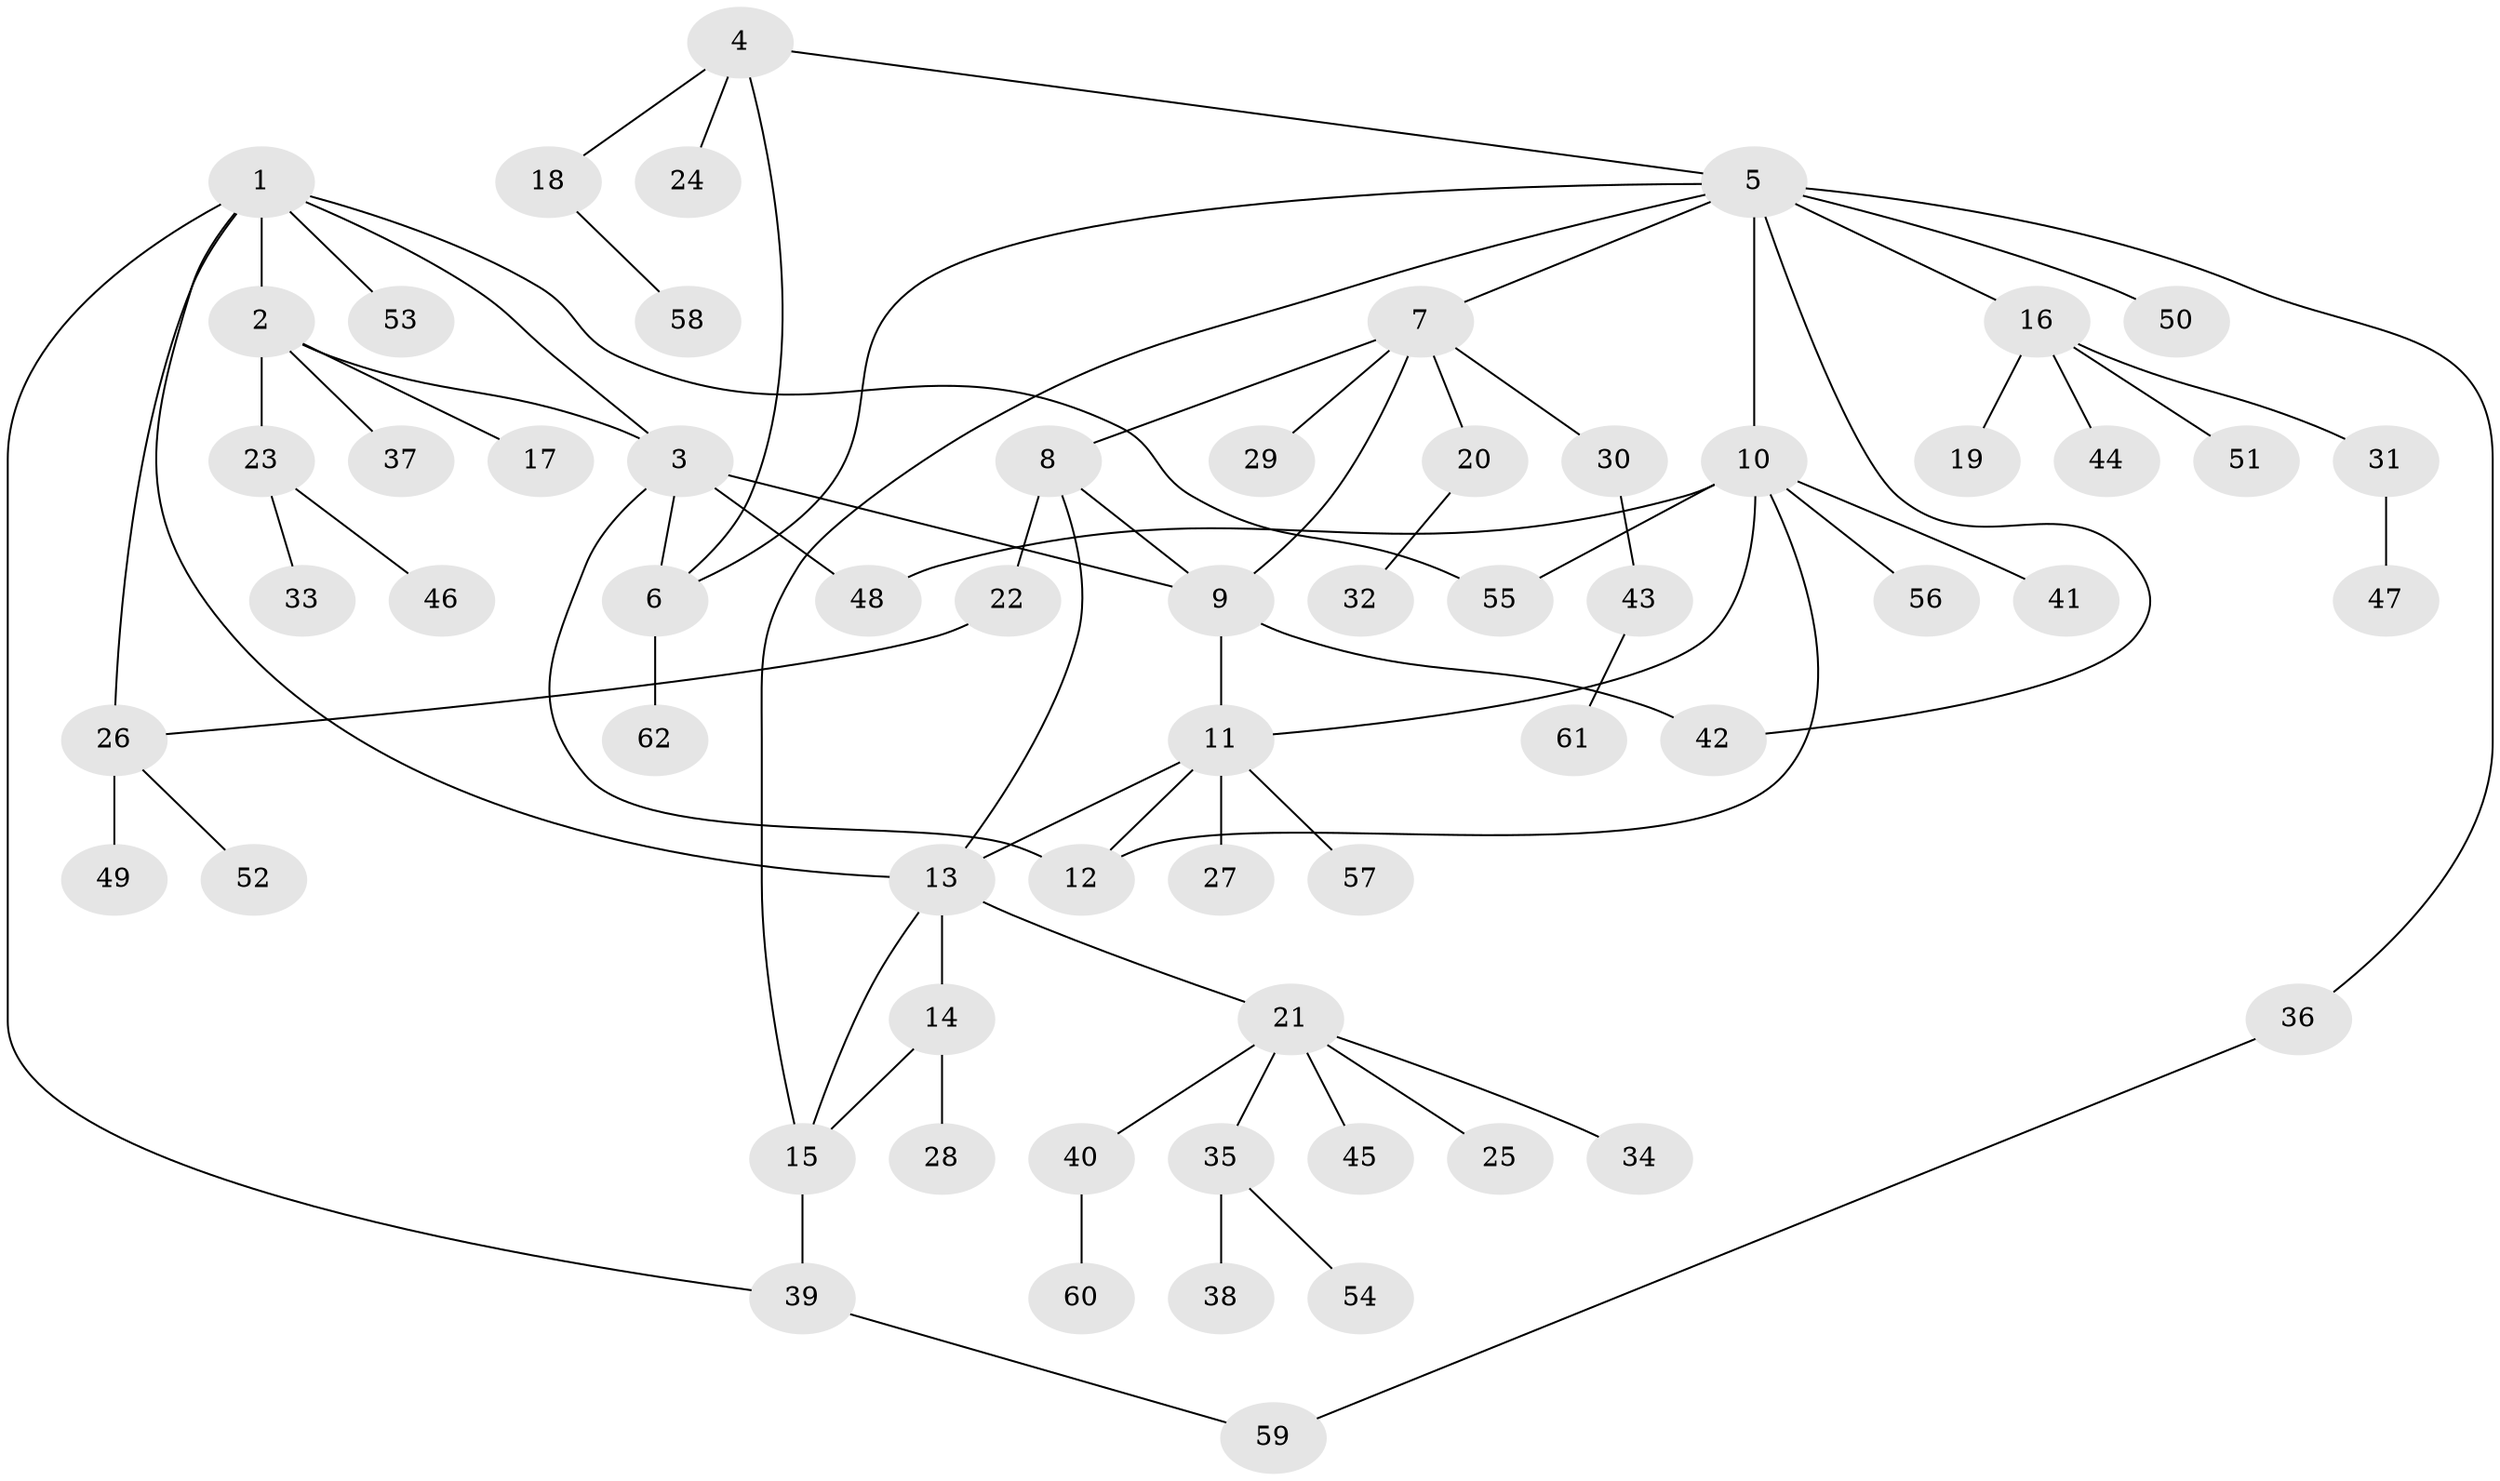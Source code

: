 // Generated by graph-tools (version 1.1) at 2025/11/02/27/25 16:11:34]
// undirected, 62 vertices, 78 edges
graph export_dot {
graph [start="1"]
  node [color=gray90,style=filled];
  1;
  2;
  3;
  4;
  5;
  6;
  7;
  8;
  9;
  10;
  11;
  12;
  13;
  14;
  15;
  16;
  17;
  18;
  19;
  20;
  21;
  22;
  23;
  24;
  25;
  26;
  27;
  28;
  29;
  30;
  31;
  32;
  33;
  34;
  35;
  36;
  37;
  38;
  39;
  40;
  41;
  42;
  43;
  44;
  45;
  46;
  47;
  48;
  49;
  50;
  51;
  52;
  53;
  54;
  55;
  56;
  57;
  58;
  59;
  60;
  61;
  62;
  1 -- 2;
  1 -- 3;
  1 -- 13;
  1 -- 26;
  1 -- 39;
  1 -- 53;
  1 -- 55;
  2 -- 3;
  2 -- 17;
  2 -- 23;
  2 -- 37;
  3 -- 6;
  3 -- 9;
  3 -- 12;
  3 -- 48;
  4 -- 5;
  4 -- 6;
  4 -- 18;
  4 -- 24;
  5 -- 6;
  5 -- 7;
  5 -- 10;
  5 -- 15;
  5 -- 16;
  5 -- 36;
  5 -- 42;
  5 -- 50;
  6 -- 62;
  7 -- 8;
  7 -- 9;
  7 -- 20;
  7 -- 29;
  7 -- 30;
  8 -- 9;
  8 -- 13;
  8 -- 22;
  9 -- 11;
  9 -- 42;
  10 -- 11;
  10 -- 12;
  10 -- 41;
  10 -- 48;
  10 -- 55;
  10 -- 56;
  11 -- 12;
  11 -- 13;
  11 -- 27;
  11 -- 57;
  13 -- 14;
  13 -- 15;
  13 -- 21;
  14 -- 15;
  14 -- 28;
  15 -- 39;
  16 -- 19;
  16 -- 31;
  16 -- 44;
  16 -- 51;
  18 -- 58;
  20 -- 32;
  21 -- 25;
  21 -- 34;
  21 -- 35;
  21 -- 40;
  21 -- 45;
  22 -- 26;
  23 -- 33;
  23 -- 46;
  26 -- 49;
  26 -- 52;
  30 -- 43;
  31 -- 47;
  35 -- 38;
  35 -- 54;
  36 -- 59;
  39 -- 59;
  40 -- 60;
  43 -- 61;
}
